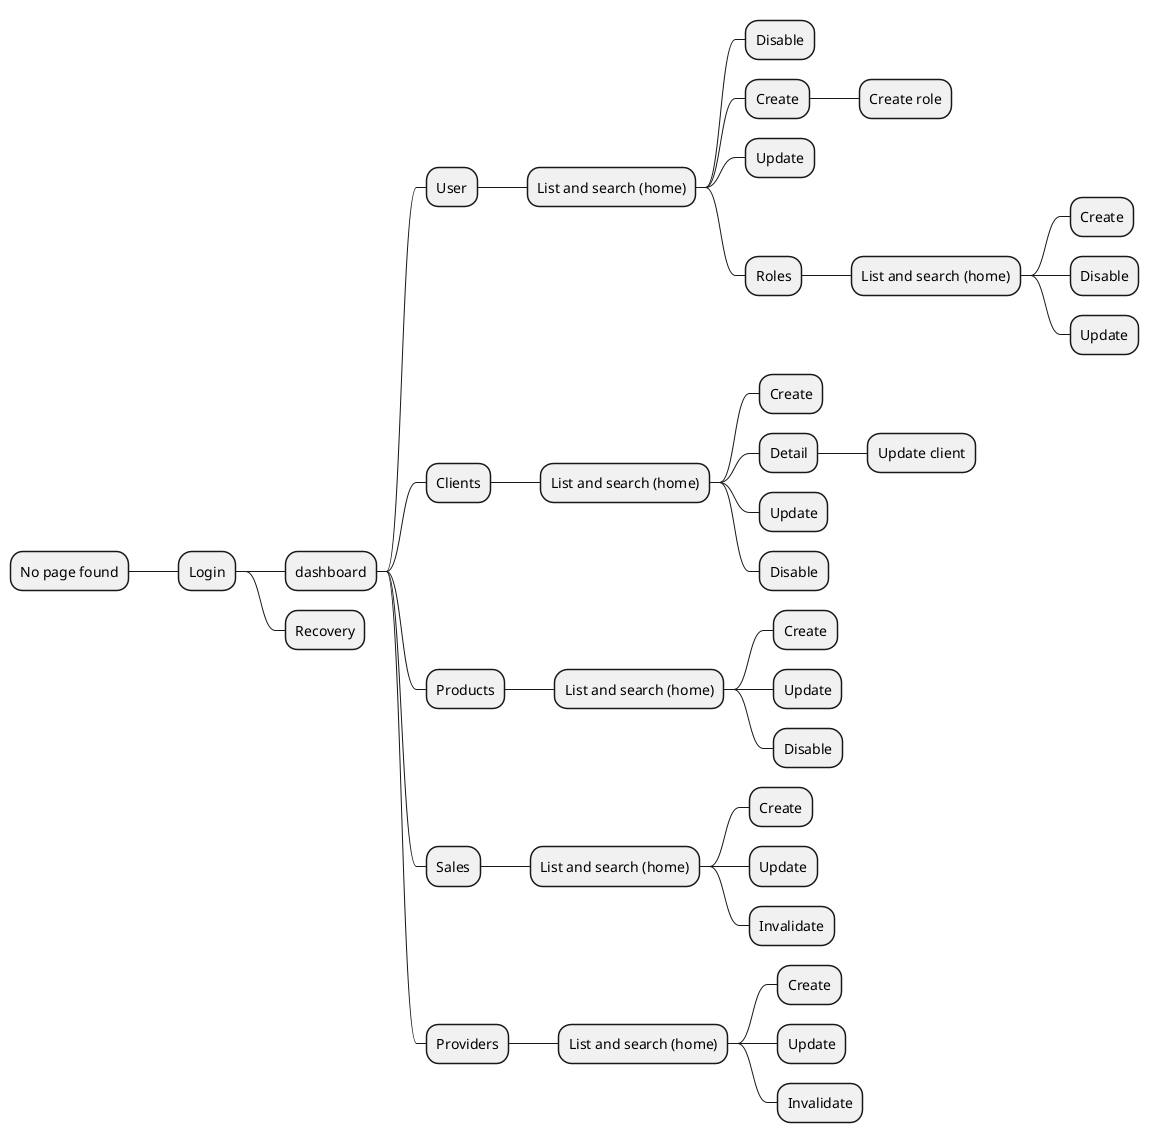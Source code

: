 @startmindmap
+ Login
++ dashboard

+++ User
++++ List and search (home)
+++++ Disable
+++++ Create
++++++ Create role
+++++ Update
+++++ Roles
++++++ List and search (home)
+++++++ Create
+++++++ Disable
+++++++ Update

+++ Clients
++++ List and search (home)
+++++ Create
+++++ Detail
++++++ Update client
+++++ Update
+++++ Disable

+++ Products
++++ List and search (home)
+++++ Create
+++++ Update
+++++ Disable

+++ Sales
++++ List and search (home)
+++++ Create
+++++ Update
+++++ Invalidate

+++ Providers
++++ List and search (home)
+++++ Create
+++++ Update
+++++ Invalidate

++ Recovery
-- No page found
@endmindmap